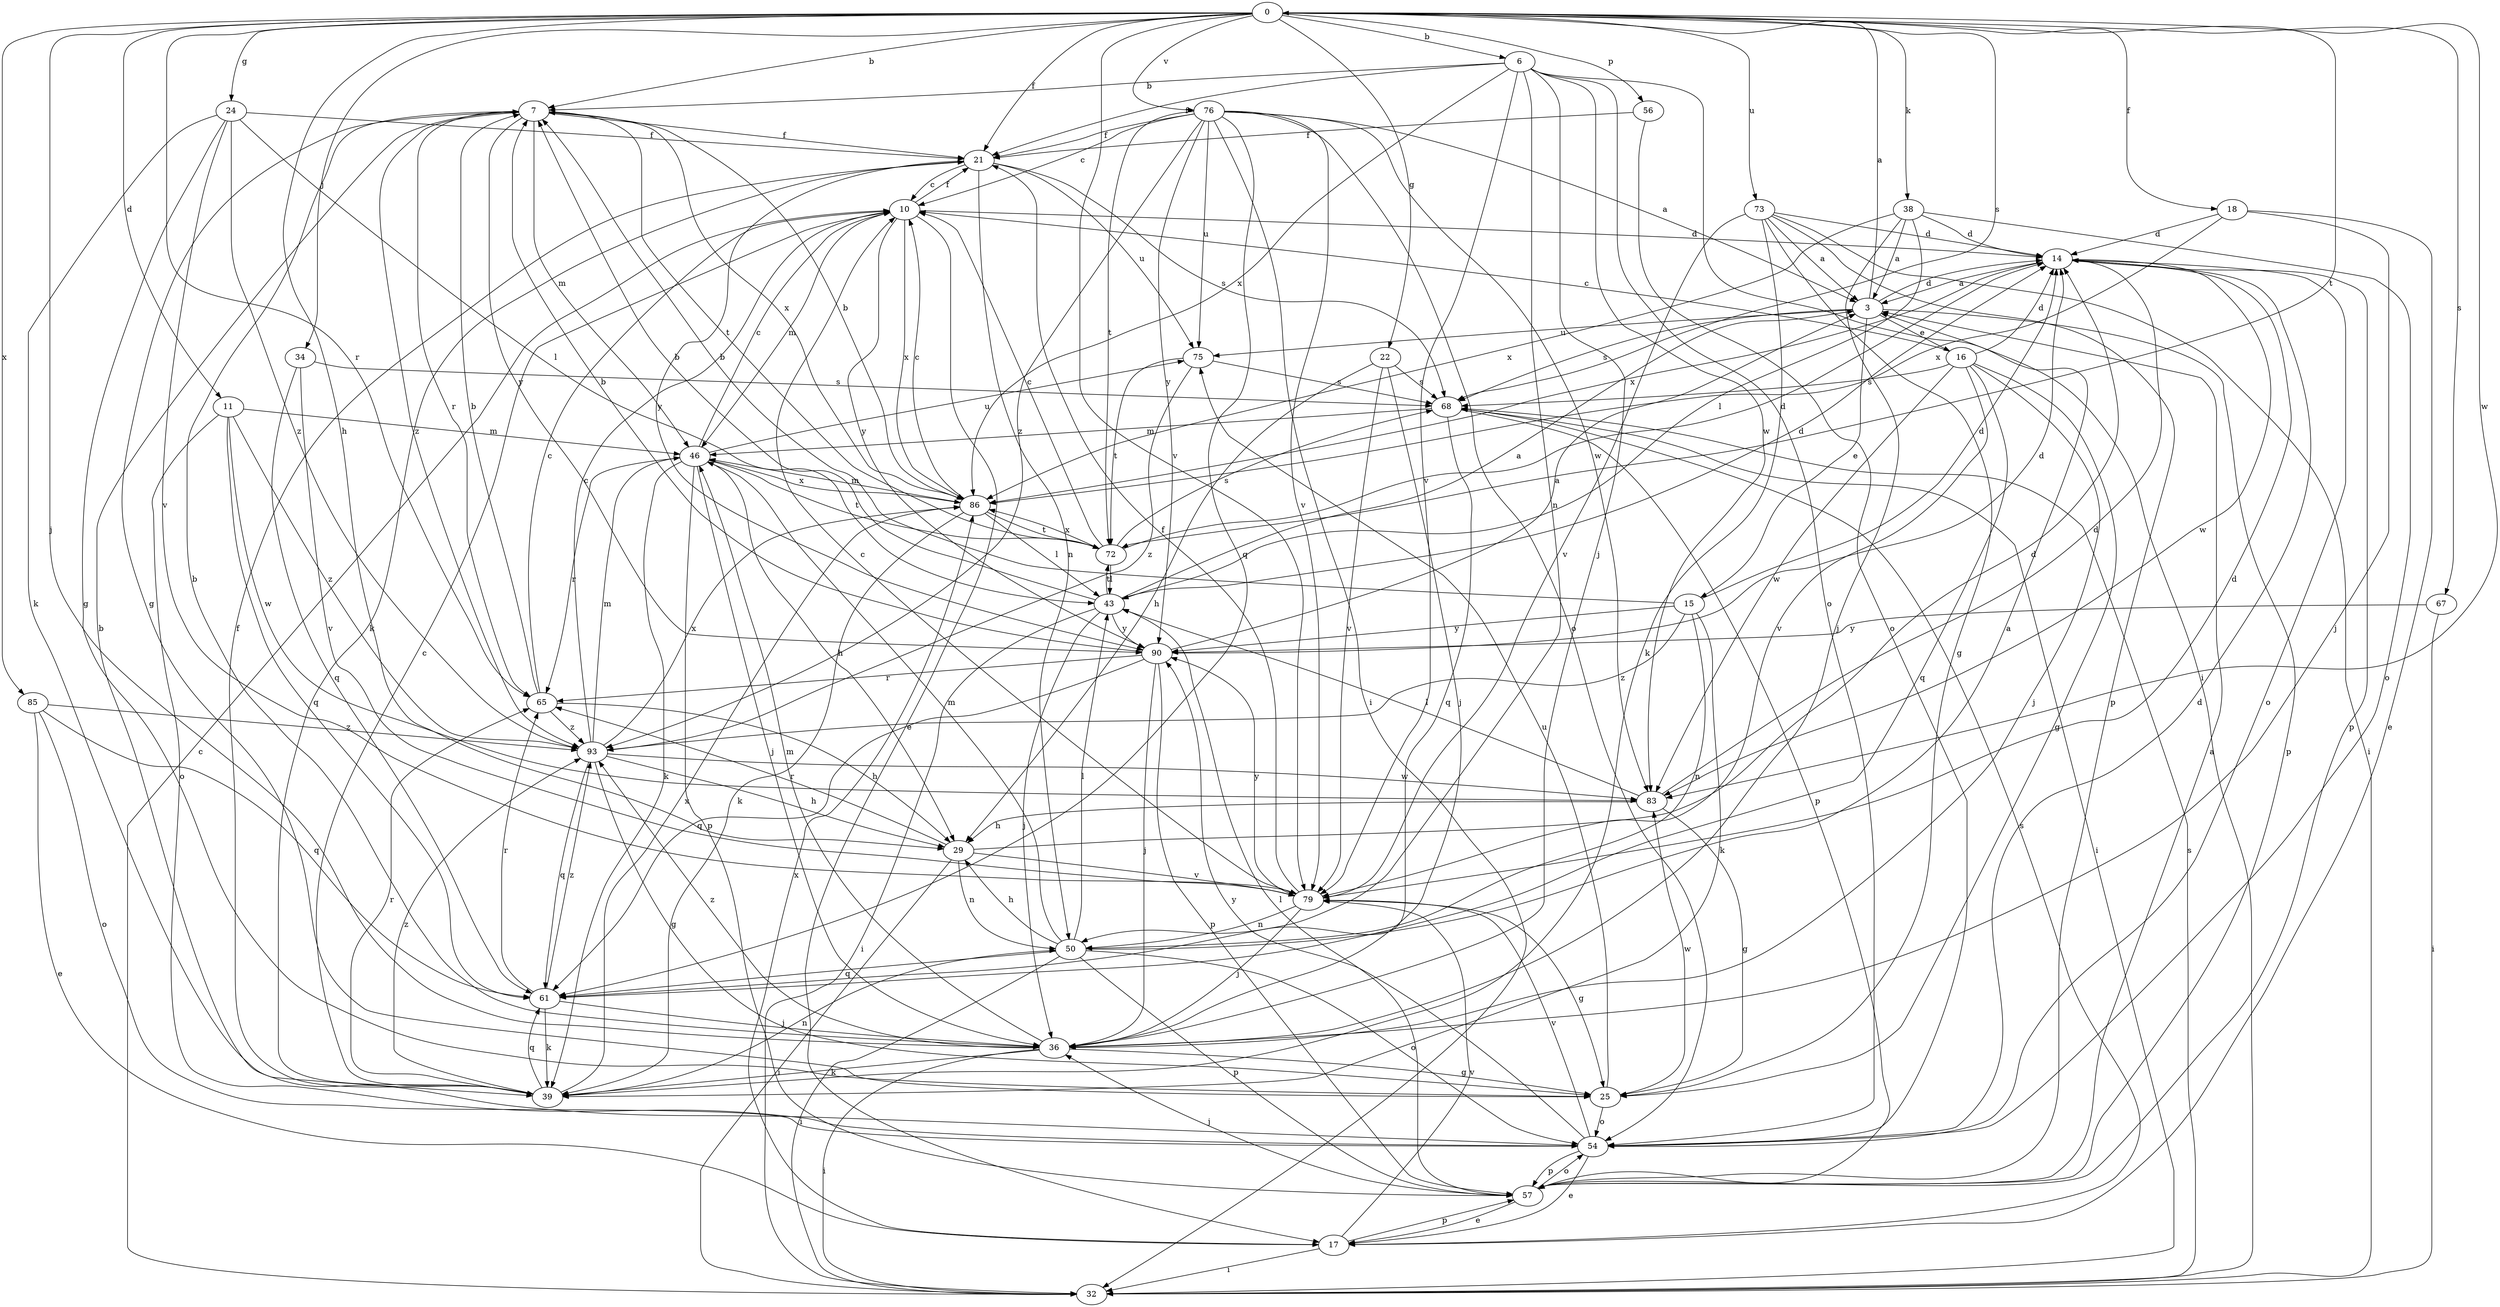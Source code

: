 strict digraph  {
0;
3;
6;
7;
10;
11;
14;
15;
16;
17;
18;
21;
22;
24;
25;
29;
32;
34;
36;
38;
39;
43;
46;
50;
54;
56;
57;
61;
65;
67;
68;
72;
73;
75;
76;
79;
83;
85;
86;
90;
93;
0 -> 6  [label=b];
0 -> 7  [label=b];
0 -> 11  [label=d];
0 -> 18  [label=f];
0 -> 21  [label=f];
0 -> 22  [label=g];
0 -> 24  [label=g];
0 -> 29  [label=h];
0 -> 34  [label=j];
0 -> 36  [label=j];
0 -> 38  [label=k];
0 -> 56  [label=p];
0 -> 65  [label=r];
0 -> 67  [label=s];
0 -> 68  [label=s];
0 -> 72  [label=t];
0 -> 73  [label=u];
0 -> 76  [label=v];
0 -> 79  [label=v];
0 -> 83  [label=w];
0 -> 85  [label=x];
3 -> 0  [label=a];
3 -> 14  [label=d];
3 -> 15  [label=e];
3 -> 16  [label=e];
3 -> 57  [label=p];
3 -> 68  [label=s];
3 -> 75  [label=u];
6 -> 7  [label=b];
6 -> 21  [label=f];
6 -> 32  [label=i];
6 -> 36  [label=j];
6 -> 50  [label=n];
6 -> 54  [label=o];
6 -> 79  [label=v];
6 -> 83  [label=w];
6 -> 86  [label=x];
7 -> 21  [label=f];
7 -> 25  [label=g];
7 -> 46  [label=m];
7 -> 65  [label=r];
7 -> 72  [label=t];
7 -> 86  [label=x];
7 -> 90  [label=y];
7 -> 93  [label=z];
10 -> 14  [label=d];
10 -> 17  [label=e];
10 -> 21  [label=f];
10 -> 46  [label=m];
10 -> 86  [label=x];
10 -> 90  [label=y];
11 -> 46  [label=m];
11 -> 54  [label=o];
11 -> 61  [label=q];
11 -> 83  [label=w];
11 -> 93  [label=z];
14 -> 3  [label=a];
14 -> 54  [label=o];
14 -> 57  [label=p];
14 -> 83  [label=w];
14 -> 86  [label=x];
15 -> 7  [label=b];
15 -> 14  [label=d];
15 -> 39  [label=k];
15 -> 50  [label=n];
15 -> 90  [label=y];
15 -> 93  [label=z];
16 -> 10  [label=c];
16 -> 14  [label=d];
16 -> 25  [label=g];
16 -> 36  [label=j];
16 -> 61  [label=q];
16 -> 68  [label=s];
16 -> 79  [label=v];
16 -> 83  [label=w];
17 -> 32  [label=i];
17 -> 57  [label=p];
17 -> 68  [label=s];
17 -> 79  [label=v];
17 -> 86  [label=x];
18 -> 14  [label=d];
18 -> 17  [label=e];
18 -> 36  [label=j];
18 -> 86  [label=x];
21 -> 10  [label=c];
21 -> 39  [label=k];
21 -> 50  [label=n];
21 -> 68  [label=s];
21 -> 75  [label=u];
21 -> 90  [label=y];
22 -> 29  [label=h];
22 -> 36  [label=j];
22 -> 68  [label=s];
22 -> 79  [label=v];
24 -> 21  [label=f];
24 -> 25  [label=g];
24 -> 39  [label=k];
24 -> 43  [label=l];
24 -> 79  [label=v];
24 -> 93  [label=z];
25 -> 54  [label=o];
25 -> 75  [label=u];
25 -> 83  [label=w];
29 -> 14  [label=d];
29 -> 32  [label=i];
29 -> 50  [label=n];
29 -> 65  [label=r];
29 -> 79  [label=v];
32 -> 10  [label=c];
32 -> 68  [label=s];
34 -> 61  [label=q];
34 -> 68  [label=s];
34 -> 79  [label=v];
36 -> 7  [label=b];
36 -> 25  [label=g];
36 -> 32  [label=i];
36 -> 39  [label=k];
36 -> 46  [label=m];
36 -> 93  [label=z];
38 -> 3  [label=a];
38 -> 14  [label=d];
38 -> 36  [label=j];
38 -> 43  [label=l];
38 -> 54  [label=o];
38 -> 86  [label=x];
39 -> 10  [label=c];
39 -> 21  [label=f];
39 -> 50  [label=n];
39 -> 61  [label=q];
39 -> 65  [label=r];
39 -> 86  [label=x];
39 -> 93  [label=z];
43 -> 3  [label=a];
43 -> 7  [label=b];
43 -> 14  [label=d];
43 -> 32  [label=i];
43 -> 36  [label=j];
43 -> 72  [label=t];
43 -> 90  [label=y];
46 -> 10  [label=c];
46 -> 29  [label=h];
46 -> 36  [label=j];
46 -> 39  [label=k];
46 -> 57  [label=p];
46 -> 65  [label=r];
46 -> 72  [label=t];
46 -> 75  [label=u];
46 -> 86  [label=x];
50 -> 3  [label=a];
50 -> 29  [label=h];
50 -> 32  [label=i];
50 -> 43  [label=l];
50 -> 46  [label=m];
50 -> 54  [label=o];
50 -> 57  [label=p];
50 -> 61  [label=q];
54 -> 7  [label=b];
54 -> 14  [label=d];
54 -> 17  [label=e];
54 -> 57  [label=p];
54 -> 79  [label=v];
54 -> 90  [label=y];
56 -> 21  [label=f];
56 -> 54  [label=o];
57 -> 3  [label=a];
57 -> 17  [label=e];
57 -> 36  [label=j];
57 -> 43  [label=l];
57 -> 54  [label=o];
61 -> 36  [label=j];
61 -> 39  [label=k];
61 -> 65  [label=r];
61 -> 93  [label=z];
65 -> 7  [label=b];
65 -> 10  [label=c];
65 -> 29  [label=h];
65 -> 93  [label=z];
67 -> 32  [label=i];
67 -> 90  [label=y];
68 -> 32  [label=i];
68 -> 46  [label=m];
68 -> 57  [label=p];
68 -> 61  [label=q];
72 -> 10  [label=c];
72 -> 14  [label=d];
72 -> 43  [label=l];
72 -> 68  [label=s];
72 -> 86  [label=x];
73 -> 3  [label=a];
73 -> 14  [label=d];
73 -> 25  [label=g];
73 -> 32  [label=i];
73 -> 39  [label=k];
73 -> 57  [label=p];
73 -> 79  [label=v];
75 -> 68  [label=s];
75 -> 72  [label=t];
75 -> 93  [label=z];
76 -> 3  [label=a];
76 -> 10  [label=c];
76 -> 21  [label=f];
76 -> 32  [label=i];
76 -> 54  [label=o];
76 -> 61  [label=q];
76 -> 72  [label=t];
76 -> 75  [label=u];
76 -> 79  [label=v];
76 -> 83  [label=w];
76 -> 90  [label=y];
76 -> 93  [label=z];
79 -> 10  [label=c];
79 -> 14  [label=d];
79 -> 21  [label=f];
79 -> 25  [label=g];
79 -> 36  [label=j];
79 -> 50  [label=n];
79 -> 90  [label=y];
83 -> 14  [label=d];
83 -> 25  [label=g];
83 -> 29  [label=h];
83 -> 43  [label=l];
85 -> 17  [label=e];
85 -> 54  [label=o];
85 -> 61  [label=q];
85 -> 93  [label=z];
86 -> 7  [label=b];
86 -> 10  [label=c];
86 -> 39  [label=k];
86 -> 43  [label=l];
86 -> 46  [label=m];
86 -> 72  [label=t];
90 -> 3  [label=a];
90 -> 7  [label=b];
90 -> 14  [label=d];
90 -> 36  [label=j];
90 -> 57  [label=p];
90 -> 61  [label=q];
90 -> 65  [label=r];
93 -> 10  [label=c];
93 -> 25  [label=g];
93 -> 29  [label=h];
93 -> 46  [label=m];
93 -> 61  [label=q];
93 -> 83  [label=w];
93 -> 86  [label=x];
}
